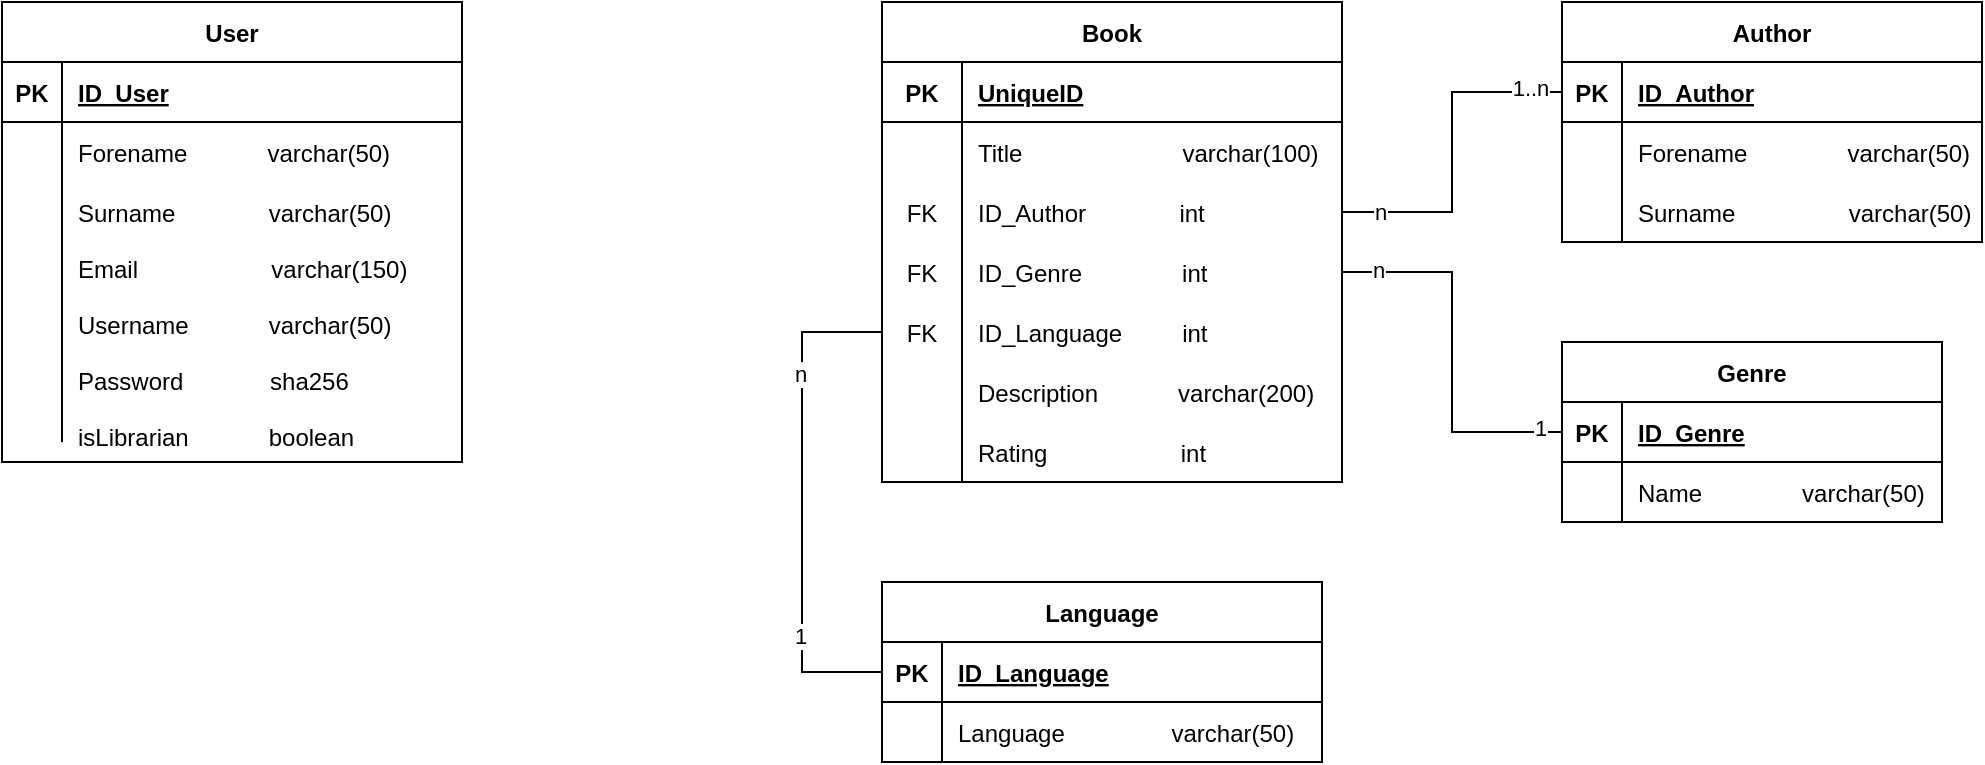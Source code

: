 <mxfile version="17.4.0" type="device"><diagram id="aUq95cXBP5anRJN-ZXQ5" name="Page-1"><mxGraphModel dx="1319" dy="253" grid="1" gridSize="10" guides="1" tooltips="1" connect="1" arrows="1" fold="1" page="1" pageScale="1" pageWidth="827" pageHeight="1169" math="0" shadow="0"><root><mxCell id="0"/><mxCell id="1" parent="0"/><mxCell id="h27CFeMLfHj1WjHiL2s0-11" value="Book" style="shape=table;startSize=30;container=1;collapsible=1;childLayout=tableLayout;fixedRows=1;rowLines=0;fontStyle=1;align=center;resizeLast=1;" vertex="1" parent="1"><mxGeometry x="260" y="150" width="230" height="240" as="geometry"/></mxCell><mxCell id="h27CFeMLfHj1WjHiL2s0-12" value="" style="shape=tableRow;horizontal=0;startSize=0;swimlaneHead=0;swimlaneBody=0;fillColor=none;collapsible=0;dropTarget=0;points=[[0,0.5],[1,0.5]];portConstraint=eastwest;top=0;left=0;right=0;bottom=1;" vertex="1" parent="h27CFeMLfHj1WjHiL2s0-11"><mxGeometry y="30" width="230" height="30" as="geometry"/></mxCell><mxCell id="h27CFeMLfHj1WjHiL2s0-13" value="PK" style="shape=partialRectangle;connectable=0;fillColor=none;top=0;left=0;bottom=0;right=0;fontStyle=1;overflow=hidden;" vertex="1" parent="h27CFeMLfHj1WjHiL2s0-12"><mxGeometry width="40" height="30" as="geometry"><mxRectangle width="40" height="30" as="alternateBounds"/></mxGeometry></mxCell><mxCell id="h27CFeMLfHj1WjHiL2s0-14" value="UniqueID" style="shape=partialRectangle;connectable=0;fillColor=none;top=0;left=0;bottom=0;right=0;align=left;spacingLeft=6;fontStyle=5;overflow=hidden;" vertex="1" parent="h27CFeMLfHj1WjHiL2s0-12"><mxGeometry x="40" width="190" height="30" as="geometry"><mxRectangle width="190" height="30" as="alternateBounds"/></mxGeometry></mxCell><mxCell id="h27CFeMLfHj1WjHiL2s0-15" value="" style="shape=tableRow;horizontal=0;startSize=0;swimlaneHead=0;swimlaneBody=0;fillColor=none;collapsible=0;dropTarget=0;points=[[0,0.5],[1,0.5]];portConstraint=eastwest;top=0;left=0;right=0;bottom=0;" vertex="1" parent="h27CFeMLfHj1WjHiL2s0-11"><mxGeometry y="60" width="230" height="30" as="geometry"/></mxCell><mxCell id="h27CFeMLfHj1WjHiL2s0-16" value="" style="shape=partialRectangle;connectable=0;fillColor=none;top=0;left=0;bottom=0;right=0;editable=1;overflow=hidden;" vertex="1" parent="h27CFeMLfHj1WjHiL2s0-15"><mxGeometry width="40" height="30" as="geometry"><mxRectangle width="40" height="30" as="alternateBounds"/></mxGeometry></mxCell><mxCell id="h27CFeMLfHj1WjHiL2s0-17" value="Title                        varchar(100)" style="shape=partialRectangle;connectable=0;fillColor=none;top=0;left=0;bottom=0;right=0;align=left;spacingLeft=6;overflow=hidden;" vertex="1" parent="h27CFeMLfHj1WjHiL2s0-15"><mxGeometry x="40" width="190" height="30" as="geometry"><mxRectangle width="190" height="30" as="alternateBounds"/></mxGeometry></mxCell><mxCell id="h27CFeMLfHj1WjHiL2s0-18" value="" style="shape=tableRow;horizontal=0;startSize=0;swimlaneHead=0;swimlaneBody=0;fillColor=none;collapsible=0;dropTarget=0;points=[[0,0.5],[1,0.5]];portConstraint=eastwest;top=0;left=0;right=0;bottom=0;" vertex="1" parent="h27CFeMLfHj1WjHiL2s0-11"><mxGeometry y="90" width="230" height="30" as="geometry"/></mxCell><mxCell id="h27CFeMLfHj1WjHiL2s0-19" value="FK" style="shape=partialRectangle;connectable=0;fillColor=none;top=0;left=0;bottom=0;right=0;editable=1;overflow=hidden;" vertex="1" parent="h27CFeMLfHj1WjHiL2s0-18"><mxGeometry width="40" height="30" as="geometry"><mxRectangle width="40" height="30" as="alternateBounds"/></mxGeometry></mxCell><mxCell id="h27CFeMLfHj1WjHiL2s0-20" value="ID_Author              int     " style="shape=partialRectangle;connectable=0;fillColor=none;top=0;left=0;bottom=0;right=0;align=left;spacingLeft=6;overflow=hidden;" vertex="1" parent="h27CFeMLfHj1WjHiL2s0-18"><mxGeometry x="40" width="190" height="30" as="geometry"><mxRectangle width="190" height="30" as="alternateBounds"/></mxGeometry></mxCell><mxCell id="h27CFeMLfHj1WjHiL2s0-21" value="" style="shape=tableRow;horizontal=0;startSize=0;swimlaneHead=0;swimlaneBody=0;fillColor=none;collapsible=0;dropTarget=0;points=[[0,0.5],[1,0.5]];portConstraint=eastwest;top=0;left=0;right=0;bottom=0;" vertex="1" parent="h27CFeMLfHj1WjHiL2s0-11"><mxGeometry y="120" width="230" height="30" as="geometry"/></mxCell><mxCell id="h27CFeMLfHj1WjHiL2s0-22" value="FK" style="shape=partialRectangle;connectable=0;fillColor=none;top=0;left=0;bottom=0;right=0;editable=1;overflow=hidden;" vertex="1" parent="h27CFeMLfHj1WjHiL2s0-21"><mxGeometry width="40" height="30" as="geometry"><mxRectangle width="40" height="30" as="alternateBounds"/></mxGeometry></mxCell><mxCell id="h27CFeMLfHj1WjHiL2s0-23" value="ID_Genre               int  " style="shape=partialRectangle;connectable=0;fillColor=none;top=0;left=0;bottom=0;right=0;align=left;spacingLeft=6;overflow=hidden;" vertex="1" parent="h27CFeMLfHj1WjHiL2s0-21"><mxGeometry x="40" width="190" height="30" as="geometry"><mxRectangle width="190" height="30" as="alternateBounds"/></mxGeometry></mxCell><mxCell id="h27CFeMLfHj1WjHiL2s0-24" value="Genre" style="shape=table;startSize=30;container=1;collapsible=1;childLayout=tableLayout;fixedRows=1;rowLines=0;fontStyle=1;align=center;resizeLast=1;" vertex="1" parent="1"><mxGeometry x="600" y="320" width="190" height="90" as="geometry"/></mxCell><mxCell id="h27CFeMLfHj1WjHiL2s0-25" value="" style="shape=tableRow;horizontal=0;startSize=0;swimlaneHead=0;swimlaneBody=0;fillColor=none;collapsible=0;dropTarget=0;points=[[0,0.5],[1,0.5]];portConstraint=eastwest;top=0;left=0;right=0;bottom=1;" vertex="1" parent="h27CFeMLfHj1WjHiL2s0-24"><mxGeometry y="30" width="190" height="30" as="geometry"/></mxCell><mxCell id="h27CFeMLfHj1WjHiL2s0-26" value="PK" style="shape=partialRectangle;connectable=0;fillColor=none;top=0;left=0;bottom=0;right=0;fontStyle=1;overflow=hidden;" vertex="1" parent="h27CFeMLfHj1WjHiL2s0-25"><mxGeometry width="30" height="30" as="geometry"><mxRectangle width="30" height="30" as="alternateBounds"/></mxGeometry></mxCell><mxCell id="h27CFeMLfHj1WjHiL2s0-27" value="ID_Genre" style="shape=partialRectangle;connectable=0;fillColor=none;top=0;left=0;bottom=0;right=0;align=left;spacingLeft=6;fontStyle=5;overflow=hidden;" vertex="1" parent="h27CFeMLfHj1WjHiL2s0-25"><mxGeometry x="30" width="160" height="30" as="geometry"><mxRectangle width="160" height="30" as="alternateBounds"/></mxGeometry></mxCell><mxCell id="h27CFeMLfHj1WjHiL2s0-28" value="" style="shape=tableRow;horizontal=0;startSize=0;swimlaneHead=0;swimlaneBody=0;fillColor=none;collapsible=0;dropTarget=0;points=[[0,0.5],[1,0.5]];portConstraint=eastwest;top=0;left=0;right=0;bottom=0;" vertex="1" parent="h27CFeMLfHj1WjHiL2s0-24"><mxGeometry y="60" width="190" height="30" as="geometry"/></mxCell><mxCell id="h27CFeMLfHj1WjHiL2s0-29" value="" style="shape=partialRectangle;connectable=0;fillColor=none;top=0;left=0;bottom=0;right=0;editable=1;overflow=hidden;" vertex="1" parent="h27CFeMLfHj1WjHiL2s0-28"><mxGeometry width="30" height="30" as="geometry"><mxRectangle width="30" height="30" as="alternateBounds"/></mxGeometry></mxCell><mxCell id="h27CFeMLfHj1WjHiL2s0-30" value="Name               varchar(50)" style="shape=partialRectangle;connectable=0;fillColor=none;top=0;left=0;bottom=0;right=0;align=left;spacingLeft=6;overflow=hidden;" vertex="1" parent="h27CFeMLfHj1WjHiL2s0-28"><mxGeometry x="30" width="160" height="30" as="geometry"><mxRectangle width="160" height="30" as="alternateBounds"/></mxGeometry></mxCell><mxCell id="h27CFeMLfHj1WjHiL2s0-37" value="Author" style="shape=table;startSize=30;container=1;collapsible=1;childLayout=tableLayout;fixedRows=1;rowLines=0;fontStyle=1;align=center;resizeLast=1;" vertex="1" parent="1"><mxGeometry x="600" y="150" width="210" height="120" as="geometry"/></mxCell><mxCell id="h27CFeMLfHj1WjHiL2s0-38" value="" style="shape=tableRow;horizontal=0;startSize=0;swimlaneHead=0;swimlaneBody=0;fillColor=none;collapsible=0;dropTarget=0;points=[[0,0.5],[1,0.5]];portConstraint=eastwest;top=0;left=0;right=0;bottom=1;" vertex="1" parent="h27CFeMLfHj1WjHiL2s0-37"><mxGeometry y="30" width="210" height="30" as="geometry"/></mxCell><mxCell id="h27CFeMLfHj1WjHiL2s0-39" value="PK" style="shape=partialRectangle;connectable=0;fillColor=none;top=0;left=0;bottom=0;right=0;fontStyle=1;overflow=hidden;" vertex="1" parent="h27CFeMLfHj1WjHiL2s0-38"><mxGeometry width="30" height="30" as="geometry"><mxRectangle width="30" height="30" as="alternateBounds"/></mxGeometry></mxCell><mxCell id="h27CFeMLfHj1WjHiL2s0-40" value="ID_Author" style="shape=partialRectangle;connectable=0;fillColor=none;top=0;left=0;bottom=0;right=0;align=left;spacingLeft=6;fontStyle=5;overflow=hidden;" vertex="1" parent="h27CFeMLfHj1WjHiL2s0-38"><mxGeometry x="30" width="180" height="30" as="geometry"><mxRectangle width="180" height="30" as="alternateBounds"/></mxGeometry></mxCell><mxCell id="h27CFeMLfHj1WjHiL2s0-41" value="" style="shape=tableRow;horizontal=0;startSize=0;swimlaneHead=0;swimlaneBody=0;fillColor=none;collapsible=0;dropTarget=0;points=[[0,0.5],[1,0.5]];portConstraint=eastwest;top=0;left=0;right=0;bottom=0;" vertex="1" parent="h27CFeMLfHj1WjHiL2s0-37"><mxGeometry y="60" width="210" height="30" as="geometry"/></mxCell><mxCell id="h27CFeMLfHj1WjHiL2s0-42" value="" style="shape=partialRectangle;connectable=0;fillColor=none;top=0;left=0;bottom=0;right=0;editable=1;overflow=hidden;" vertex="1" parent="h27CFeMLfHj1WjHiL2s0-41"><mxGeometry width="30" height="30" as="geometry"><mxRectangle width="30" height="30" as="alternateBounds"/></mxGeometry></mxCell><mxCell id="h27CFeMLfHj1WjHiL2s0-43" value="Forename               varchar(50)" style="shape=partialRectangle;connectable=0;fillColor=none;top=0;left=0;bottom=0;right=0;align=left;spacingLeft=6;overflow=hidden;" vertex="1" parent="h27CFeMLfHj1WjHiL2s0-41"><mxGeometry x="30" width="180" height="30" as="geometry"><mxRectangle width="180" height="30" as="alternateBounds"/></mxGeometry></mxCell><mxCell id="h27CFeMLfHj1WjHiL2s0-44" value="" style="shape=tableRow;horizontal=0;startSize=0;swimlaneHead=0;swimlaneBody=0;fillColor=none;collapsible=0;dropTarget=0;points=[[0,0.5],[1,0.5]];portConstraint=eastwest;top=0;left=0;right=0;bottom=0;" vertex="1" parent="h27CFeMLfHj1WjHiL2s0-37"><mxGeometry y="90" width="210" height="30" as="geometry"/></mxCell><mxCell id="h27CFeMLfHj1WjHiL2s0-45" value="" style="shape=partialRectangle;connectable=0;fillColor=none;top=0;left=0;bottom=0;right=0;editable=1;overflow=hidden;" vertex="1" parent="h27CFeMLfHj1WjHiL2s0-44"><mxGeometry width="30" height="30" as="geometry"><mxRectangle width="30" height="30" as="alternateBounds"/></mxGeometry></mxCell><mxCell id="h27CFeMLfHj1WjHiL2s0-46" value="Surname                 varchar(50)" style="shape=partialRectangle;connectable=0;fillColor=none;top=0;left=0;bottom=0;right=0;align=left;spacingLeft=6;overflow=hidden;" vertex="1" parent="h27CFeMLfHj1WjHiL2s0-44"><mxGeometry x="30" width="180" height="30" as="geometry"><mxRectangle width="180" height="30" as="alternateBounds"/></mxGeometry></mxCell><mxCell id="h27CFeMLfHj1WjHiL2s0-50" value="Language" style="shape=table;startSize=30;container=1;collapsible=1;childLayout=tableLayout;fixedRows=1;rowLines=0;fontStyle=1;align=center;resizeLast=1;" vertex="1" parent="1"><mxGeometry x="260" y="440" width="220" height="90" as="geometry"/></mxCell><mxCell id="h27CFeMLfHj1WjHiL2s0-51" value="" style="shape=tableRow;horizontal=0;startSize=0;swimlaneHead=0;swimlaneBody=0;fillColor=none;collapsible=0;dropTarget=0;points=[[0,0.5],[1,0.5]];portConstraint=eastwest;top=0;left=0;right=0;bottom=1;" vertex="1" parent="h27CFeMLfHj1WjHiL2s0-50"><mxGeometry y="30" width="220" height="30" as="geometry"/></mxCell><mxCell id="h27CFeMLfHj1WjHiL2s0-52" value="PK" style="shape=partialRectangle;connectable=0;fillColor=none;top=0;left=0;bottom=0;right=0;fontStyle=1;overflow=hidden;" vertex="1" parent="h27CFeMLfHj1WjHiL2s0-51"><mxGeometry width="30" height="30" as="geometry"><mxRectangle width="30" height="30" as="alternateBounds"/></mxGeometry></mxCell><mxCell id="h27CFeMLfHj1WjHiL2s0-53" value="ID_Language" style="shape=partialRectangle;connectable=0;fillColor=none;top=0;left=0;bottom=0;right=0;align=left;spacingLeft=6;fontStyle=5;overflow=hidden;" vertex="1" parent="h27CFeMLfHj1WjHiL2s0-51"><mxGeometry x="30" width="190" height="30" as="geometry"><mxRectangle width="190" height="30" as="alternateBounds"/></mxGeometry></mxCell><mxCell id="h27CFeMLfHj1WjHiL2s0-54" value="" style="shape=tableRow;horizontal=0;startSize=0;swimlaneHead=0;swimlaneBody=0;fillColor=none;collapsible=0;dropTarget=0;points=[[0,0.5],[1,0.5]];portConstraint=eastwest;top=0;left=0;right=0;bottom=0;" vertex="1" parent="h27CFeMLfHj1WjHiL2s0-50"><mxGeometry y="60" width="220" height="30" as="geometry"/></mxCell><mxCell id="h27CFeMLfHj1WjHiL2s0-55" value="" style="shape=partialRectangle;connectable=0;fillColor=none;top=0;left=0;bottom=0;right=0;editable=1;overflow=hidden;" vertex="1" parent="h27CFeMLfHj1WjHiL2s0-54"><mxGeometry width="30" height="30" as="geometry"><mxRectangle width="30" height="30" as="alternateBounds"/></mxGeometry></mxCell><mxCell id="h27CFeMLfHj1WjHiL2s0-56" value="Language                varchar(50)" style="shape=partialRectangle;connectable=0;fillColor=none;top=0;left=0;bottom=0;right=0;align=left;spacingLeft=6;overflow=hidden;" vertex="1" parent="h27CFeMLfHj1WjHiL2s0-54"><mxGeometry x="30" width="190" height="30" as="geometry"><mxRectangle width="190" height="30" as="alternateBounds"/></mxGeometry></mxCell><mxCell id="h27CFeMLfHj1WjHiL2s0-63" value="" style="shape=tableRow;horizontal=0;startSize=0;swimlaneHead=0;swimlaneBody=0;fillColor=none;collapsible=0;dropTarget=0;points=[[0,0.5],[1,0.5]];portConstraint=eastwest;top=0;left=0;right=0;bottom=0;" vertex="1" parent="1"><mxGeometry x="270" y="300" width="180" height="30" as="geometry"/></mxCell><mxCell id="h27CFeMLfHj1WjHiL2s0-64" value="FK" style="shape=partialRectangle;connectable=0;fillColor=none;top=0;left=0;bottom=0;right=0;editable=1;overflow=hidden;" vertex="1" parent="h27CFeMLfHj1WjHiL2s0-63"><mxGeometry x="-10" width="40" height="30" as="geometry"><mxRectangle width="30" height="30" as="alternateBounds"/></mxGeometry></mxCell><mxCell id="h27CFeMLfHj1WjHiL2s0-65" value="ID_Language         int" style="shape=partialRectangle;connectable=0;fillColor=none;top=0;left=0;bottom=0;right=0;align=left;spacingLeft=6;overflow=hidden;strokeWidth=2;strokeColor=#000000;" vertex="1" parent="h27CFeMLfHj1WjHiL2s0-63"><mxGeometry x="30" width="150" height="30" as="geometry"><mxRectangle width="150" height="30" as="alternateBounds"/></mxGeometry></mxCell><mxCell id="h27CFeMLfHj1WjHiL2s0-66" value="" style="shape=partialRectangle;fillColor=none;align=left;verticalAlign=middle;strokeColor=none;spacingLeft=34;rotatable=0;points=[[0,0.5],[1,0.5]];portConstraint=eastwest;dropTarget=0;" vertex="1" parent="1"><mxGeometry x="280" y="300" width="60" height="90" as="geometry"/></mxCell><mxCell id="h27CFeMLfHj1WjHiL2s0-67" value="" style="shape=partialRectangle;top=0;left=0;bottom=0;fillColor=none;stokeWidth=1;align=left;verticalAlign=middle;spacingLeft=4;spacingRight=4;overflow=hidden;rotatable=0;points=[];portConstraint=eastwest;part=1;strokeColor=#000000;strokeWidth=1;" vertex="1" connectable="0" parent="h27CFeMLfHj1WjHiL2s0-66"><mxGeometry width="20" height="90" as="geometry"/></mxCell><mxCell id="h27CFeMLfHj1WjHiL2s0-68" value="Description            varchar(200)" style="shape=partialRectangle;connectable=0;fillColor=none;top=0;left=0;bottom=0;right=0;align=left;spacingLeft=6;overflow=hidden;strokeWidth=2;strokeColor=#000000;" vertex="1" parent="1"><mxGeometry x="300" y="330" width="180" height="30" as="geometry"><mxRectangle width="150" height="30" as="alternateBounds"/></mxGeometry></mxCell><mxCell id="h27CFeMLfHj1WjHiL2s0-69" value="Rating                    int" style="shape=partialRectangle;connectable=0;fillColor=none;top=0;left=0;bottom=0;right=0;align=left;spacingLeft=6;overflow=hidden;strokeWidth=2;strokeColor=#000000;" vertex="1" parent="1"><mxGeometry x="300" y="360" width="150" height="30" as="geometry"><mxRectangle width="150" height="30" as="alternateBounds"/></mxGeometry></mxCell><mxCell id="h27CFeMLfHj1WjHiL2s0-70" value="" style="shape=tableRow;horizontal=0;startSize=0;swimlaneHead=0;swimlaneBody=0;fillColor=none;collapsible=0;dropTarget=0;points=[[0,0.5],[1,0.5]];portConstraint=eastwest;top=0;left=0;right=0;bottom=0;" vertex="1" parent="1"><mxGeometry x="80" y="300" width="180" height="30" as="geometry"/></mxCell><mxCell id="h27CFeMLfHj1WjHiL2s0-71" value="" style="shape=partialRectangle;connectable=0;fillColor=none;top=0;left=0;bottom=0;right=0;editable=1;overflow=hidden;" vertex="1" parent="h27CFeMLfHj1WjHiL2s0-70"><mxGeometry width="40" height="30" as="geometry"><mxRectangle width="40" height="30" as="alternateBounds"/></mxGeometry></mxCell><mxCell id="h27CFeMLfHj1WjHiL2s0-78" style="edgeStyle=orthogonalEdgeStyle;rounded=0;orthogonalLoop=1;jettySize=auto;html=1;exitX=0;exitY=0.5;exitDx=0;exitDy=0;endArrow=none;endFill=0;" edge="1" parent="1" source="h27CFeMLfHj1WjHiL2s0-51"><mxGeometry relative="1" as="geometry"><mxPoint x="260" y="315" as="targetPoint"/><Array as="points"><mxPoint x="220" y="485"/><mxPoint x="220" y="315"/></Array></mxGeometry></mxCell><mxCell id="h27CFeMLfHj1WjHiL2s0-107" value="1" style="edgeLabel;html=1;align=center;verticalAlign=middle;resizable=0;points=[];" vertex="1" connectable="0" parent="h27CFeMLfHj1WjHiL2s0-78"><mxGeometry x="-0.532" y="1" relative="1" as="geometry"><mxPoint as="offset"/></mxGeometry></mxCell><mxCell id="h27CFeMLfHj1WjHiL2s0-108" value="n" style="edgeLabel;html=1;align=center;verticalAlign=middle;resizable=0;points=[];" vertex="1" connectable="0" parent="h27CFeMLfHj1WjHiL2s0-78"><mxGeometry x="0.515" y="1" relative="1" as="geometry"><mxPoint as="offset"/></mxGeometry></mxCell><mxCell id="h27CFeMLfHj1WjHiL2s0-79" style="edgeStyle=orthogonalEdgeStyle;rounded=0;orthogonalLoop=1;jettySize=auto;html=1;exitX=0;exitY=0.5;exitDx=0;exitDy=0;entryX=1;entryY=0.5;entryDx=0;entryDy=0;endArrow=none;endFill=0;" edge="1" parent="1" source="h27CFeMLfHj1WjHiL2s0-38" target="h27CFeMLfHj1WjHiL2s0-18"><mxGeometry relative="1" as="geometry"/></mxCell><mxCell id="h27CFeMLfHj1WjHiL2s0-109" value="n" style="edgeLabel;html=1;align=center;verticalAlign=middle;resizable=0;points=[];" vertex="1" connectable="0" parent="h27CFeMLfHj1WjHiL2s0-79"><mxGeometry x="0.784" relative="1" as="geometry"><mxPoint as="offset"/></mxGeometry></mxCell><mxCell id="h27CFeMLfHj1WjHiL2s0-110" value="1..n" style="edgeLabel;html=1;align=center;verticalAlign=middle;resizable=0;points=[];" vertex="1" connectable="0" parent="h27CFeMLfHj1WjHiL2s0-79"><mxGeometry x="-0.804" y="-2" relative="1" as="geometry"><mxPoint as="offset"/></mxGeometry></mxCell><mxCell id="h27CFeMLfHj1WjHiL2s0-80" style="edgeStyle=orthogonalEdgeStyle;rounded=0;orthogonalLoop=1;jettySize=auto;html=1;exitX=0;exitY=0.5;exitDx=0;exitDy=0;entryX=1;entryY=0.5;entryDx=0;entryDy=0;endArrow=none;endFill=0;" edge="1" parent="1" source="h27CFeMLfHj1WjHiL2s0-25" target="h27CFeMLfHj1WjHiL2s0-21"><mxGeometry relative="1" as="geometry"/></mxCell><mxCell id="h27CFeMLfHj1WjHiL2s0-111" value="1" style="edgeLabel;html=1;align=center;verticalAlign=middle;resizable=0;points=[];" vertex="1" connectable="0" parent="h27CFeMLfHj1WjHiL2s0-80"><mxGeometry x="-0.877" y="-2" relative="1" as="geometry"><mxPoint as="offset"/></mxGeometry></mxCell><mxCell id="h27CFeMLfHj1WjHiL2s0-112" value="n" style="edgeLabel;html=1;align=center;verticalAlign=middle;resizable=0;points=[];" vertex="1" connectable="0" parent="h27CFeMLfHj1WjHiL2s0-80"><mxGeometry x="0.816" y="-1" relative="1" as="geometry"><mxPoint as="offset"/></mxGeometry></mxCell><mxCell id="h27CFeMLfHj1WjHiL2s0-81" value="User" style="shape=table;startSize=30;container=1;collapsible=1;childLayout=tableLayout;fixedRows=1;rowLines=0;fontStyle=1;align=center;resizeLast=1;strokeColor=#000000;strokeWidth=1;fillColor=none;" vertex="1" parent="1"><mxGeometry x="-180" y="150" width="230" height="230" as="geometry"/></mxCell><mxCell id="h27CFeMLfHj1WjHiL2s0-82" value="" style="shape=tableRow;horizontal=0;startSize=0;swimlaneHead=0;swimlaneBody=0;fillColor=none;collapsible=0;dropTarget=0;points=[[0,0.5],[1,0.5]];portConstraint=eastwest;top=0;left=0;right=0;bottom=1;strokeColor=#000000;strokeWidth=1;" vertex="1" parent="h27CFeMLfHj1WjHiL2s0-81"><mxGeometry y="30" width="230" height="30" as="geometry"/></mxCell><mxCell id="h27CFeMLfHj1WjHiL2s0-83" value="PK" style="shape=partialRectangle;connectable=0;fillColor=none;top=0;left=0;bottom=0;right=0;fontStyle=1;overflow=hidden;strokeColor=#000000;strokeWidth=1;" vertex="1" parent="h27CFeMLfHj1WjHiL2s0-82"><mxGeometry width="30" height="30" as="geometry"><mxRectangle width="30" height="30" as="alternateBounds"/></mxGeometry></mxCell><mxCell id="h27CFeMLfHj1WjHiL2s0-84" value="ID_User" style="shape=partialRectangle;connectable=0;fillColor=none;top=0;left=0;bottom=0;right=0;align=left;spacingLeft=6;fontStyle=5;overflow=hidden;strokeColor=#000000;strokeWidth=1;" vertex="1" parent="h27CFeMLfHj1WjHiL2s0-82"><mxGeometry x="30" width="200" height="30" as="geometry"><mxRectangle width="200" height="30" as="alternateBounds"/></mxGeometry></mxCell><mxCell id="h27CFeMLfHj1WjHiL2s0-85" value="" style="shape=tableRow;horizontal=0;startSize=0;swimlaneHead=0;swimlaneBody=0;fillColor=none;collapsible=0;dropTarget=0;points=[[0,0.5],[1,0.5]];portConstraint=eastwest;top=0;left=0;right=0;bottom=0;strokeColor=#000000;strokeWidth=1;" vertex="1" parent="h27CFeMLfHj1WjHiL2s0-81"><mxGeometry y="60" width="230" height="30" as="geometry"/></mxCell><mxCell id="h27CFeMLfHj1WjHiL2s0-86" value="" style="shape=partialRectangle;connectable=0;fillColor=none;top=0;left=0;bottom=0;right=0;editable=1;overflow=hidden;strokeColor=#000000;strokeWidth=1;" vertex="1" parent="h27CFeMLfHj1WjHiL2s0-85"><mxGeometry width="30" height="30" as="geometry"><mxRectangle width="30" height="30" as="alternateBounds"/></mxGeometry></mxCell><mxCell id="h27CFeMLfHj1WjHiL2s0-87" value="Forename            varchar(50)" style="shape=partialRectangle;connectable=0;fillColor=none;top=0;left=0;bottom=0;right=0;align=left;spacingLeft=6;overflow=hidden;strokeColor=#000000;strokeWidth=1;" vertex="1" parent="h27CFeMLfHj1WjHiL2s0-85"><mxGeometry x="30" width="200" height="30" as="geometry"><mxRectangle width="200" height="30" as="alternateBounds"/></mxGeometry></mxCell><mxCell id="h27CFeMLfHj1WjHiL2s0-88" value="" style="shape=tableRow;horizontal=0;startSize=0;swimlaneHead=0;swimlaneBody=0;fillColor=none;collapsible=0;dropTarget=0;points=[[0,0.5],[1,0.5]];portConstraint=eastwest;top=0;left=0;right=0;bottom=0;strokeColor=#000000;strokeWidth=1;" vertex="1" parent="h27CFeMLfHj1WjHiL2s0-81"><mxGeometry y="90" width="230" height="30" as="geometry"/></mxCell><mxCell id="h27CFeMLfHj1WjHiL2s0-89" value="" style="shape=partialRectangle;connectable=0;fillColor=none;top=0;left=0;bottom=0;right=0;editable=1;overflow=hidden;strokeColor=#000000;strokeWidth=1;" vertex="1" parent="h27CFeMLfHj1WjHiL2s0-88"><mxGeometry width="30" height="30" as="geometry"><mxRectangle width="30" height="30" as="alternateBounds"/></mxGeometry></mxCell><mxCell id="h27CFeMLfHj1WjHiL2s0-90" value="Surname              varchar(50)" style="shape=partialRectangle;connectable=0;fillColor=none;top=0;left=0;bottom=0;right=0;align=left;spacingLeft=6;overflow=hidden;strokeColor=#000000;strokeWidth=1;" vertex="1" parent="h27CFeMLfHj1WjHiL2s0-88"><mxGeometry x="30" width="200" height="30" as="geometry"><mxRectangle width="200" height="30" as="alternateBounds"/></mxGeometry></mxCell><mxCell id="h27CFeMLfHj1WjHiL2s0-91" value="" style="shape=tableRow;horizontal=0;startSize=0;swimlaneHead=0;swimlaneBody=0;fillColor=none;collapsible=0;dropTarget=0;points=[[0,0.5],[1,0.5]];portConstraint=eastwest;top=0;left=0;right=0;bottom=0;strokeColor=#000000;strokeWidth=1;" vertex="1" parent="h27CFeMLfHj1WjHiL2s0-81"><mxGeometry y="120" width="230" height="100" as="geometry"/></mxCell><mxCell id="h27CFeMLfHj1WjHiL2s0-92" value="" style="shape=partialRectangle;connectable=0;fillColor=none;top=0;left=0;bottom=0;right=0;editable=1;overflow=hidden;strokeColor=#000000;strokeWidth=1;verticalAlign=top;" vertex="1" parent="h27CFeMLfHj1WjHiL2s0-91"><mxGeometry width="30" height="100" as="geometry"><mxRectangle width="30" height="100" as="alternateBounds"/></mxGeometry></mxCell><mxCell id="h27CFeMLfHj1WjHiL2s0-93" value="Email                    varchar(150)&#10;&#10;Username            varchar(50)&#10;&#10;Password             sha256&#10;&#10;isLibrarian            boolean    " style="shape=partialRectangle;connectable=0;fillColor=none;top=0;left=0;bottom=0;right=0;align=left;spacingLeft=6;overflow=hidden;strokeColor=#000000;strokeWidth=1;verticalAlign=top;" vertex="1" parent="h27CFeMLfHj1WjHiL2s0-91"><mxGeometry x="30" width="200" height="100" as="geometry"><mxRectangle width="200" height="100" as="alternateBounds"/></mxGeometry></mxCell></root></mxGraphModel></diagram></mxfile>